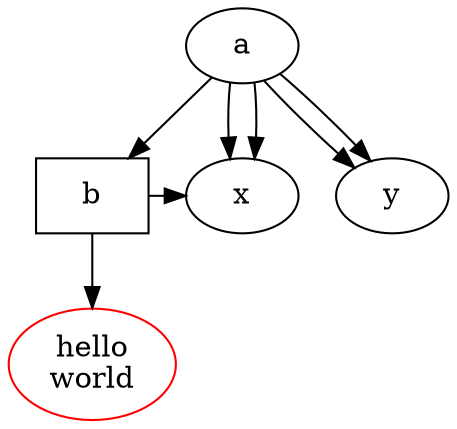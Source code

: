 digraph test3 {
       a -> b -> c;
       a -> {x y};
       b [shape=box];
       a -> {x y};
       b [shape=box];
       c [label="hello\nworld",color=red];
       c [label="hello\nworld",color=red];
   c [label="hello\nworld",color=red];
       b -> x;
       {rank=same; b x}
}

